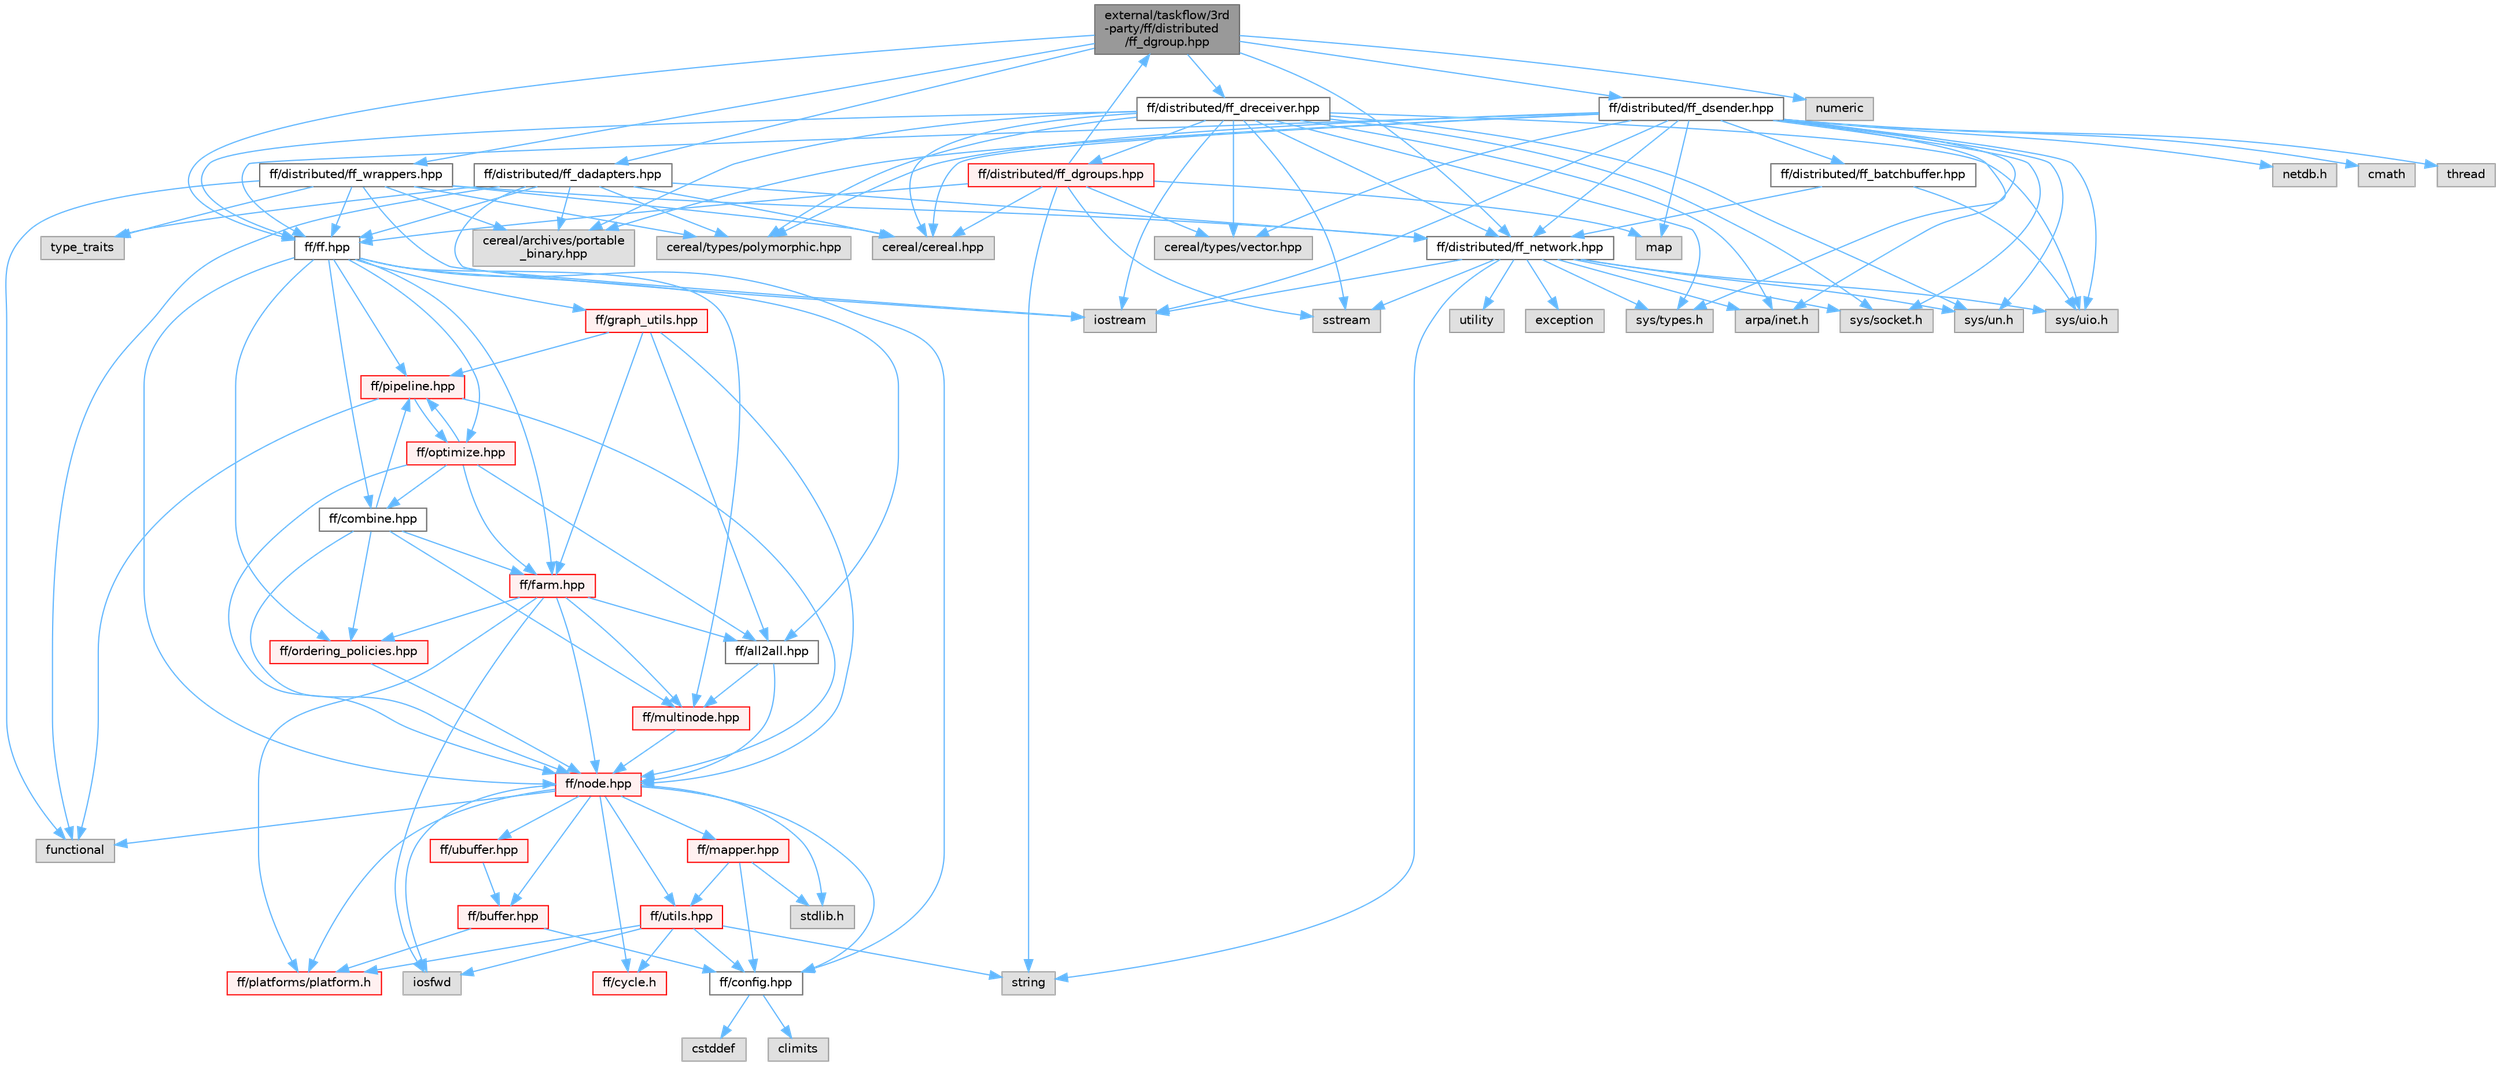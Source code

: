 digraph "external/taskflow/3rd-party/ff/distributed/ff_dgroup.hpp"
{
 // LATEX_PDF_SIZE
  bgcolor="transparent";
  edge [fontname=Helvetica,fontsize=10,labelfontname=Helvetica,labelfontsize=10];
  node [fontname=Helvetica,fontsize=10,shape=box,height=0.2,width=0.4];
  Node1 [id="Node000001",label="external/taskflow/3rd\l-party/ff/distributed\l/ff_dgroup.hpp",height=0.2,width=0.4,color="gray40", fillcolor="grey60", style="filled", fontcolor="black",tooltip=" "];
  Node1 -> Node2 [id="edge1_Node000001_Node000002",color="steelblue1",style="solid",tooltip=" "];
  Node2 [id="Node000002",label="ff/ff.hpp",height=0.2,width=0.4,color="grey40", fillcolor="white", style="filled",URL="$ff_8hpp.html",tooltip=" "];
  Node2 -> Node3 [id="edge2_Node000002_Node000003",color="steelblue1",style="solid",tooltip=" "];
  Node3 [id="Node000003",label="ff/config.hpp",height=0.2,width=0.4,color="grey40", fillcolor="white", style="filled",URL="$config_8hpp.html",tooltip=" "];
  Node3 -> Node4 [id="edge3_Node000003_Node000004",color="steelblue1",style="solid",tooltip=" "];
  Node4 [id="Node000004",label="cstddef",height=0.2,width=0.4,color="grey60", fillcolor="#E0E0E0", style="filled",tooltip=" "];
  Node3 -> Node5 [id="edge4_Node000003_Node000005",color="steelblue1",style="solid",tooltip=" "];
  Node5 [id="Node000005",label="climits",height=0.2,width=0.4,color="grey60", fillcolor="#E0E0E0", style="filled",tooltip=" "];
  Node2 -> Node6 [id="edge5_Node000002_Node000006",color="steelblue1",style="solid",tooltip=" "];
  Node6 [id="Node000006",label="ff/node.hpp",height=0.2,width=0.4,color="red", fillcolor="#FFF0F0", style="filled",URL="$node_8hpp.html",tooltip="FastFlow ff_node"];
  Node6 -> Node7 [id="edge6_Node000006_Node000007",color="steelblue1",style="solid",tooltip=" "];
  Node7 [id="Node000007",label="stdlib.h",height=0.2,width=0.4,color="grey60", fillcolor="#E0E0E0", style="filled",tooltip=" "];
  Node6 -> Node8 [id="edge7_Node000006_Node000008",color="steelblue1",style="solid",tooltip=" "];
  Node8 [id="Node000008",label="iosfwd",height=0.2,width=0.4,color="grey60", fillcolor="#E0E0E0", style="filled",tooltip=" "];
  Node6 -> Node9 [id="edge8_Node000006_Node000009",color="steelblue1",style="solid",tooltip=" "];
  Node9 [id="Node000009",label="functional",height=0.2,width=0.4,color="grey60", fillcolor="#E0E0E0", style="filled",tooltip=" "];
  Node6 -> Node10 [id="edge9_Node000006_Node000010",color="steelblue1",style="solid",tooltip=" "];
  Node10 [id="Node000010",label="ff/platforms/platform.h",height=0.2,width=0.4,color="red", fillcolor="#FFF0F0", style="filled",URL="$external_2taskflow_23rd-party_2ff_2platforms_2_platform_8h.html",tooltip=" "];
  Node6 -> Node12 [id="edge10_Node000006_Node000012",color="steelblue1",style="solid",tooltip=" "];
  Node12 [id="Node000012",label="ff/cycle.h",height=0.2,width=0.4,color="red", fillcolor="#FFF0F0", style="filled",URL="$cycle_8h.html",tooltip=" "];
  Node6 -> Node14 [id="edge11_Node000006_Node000014",color="steelblue1",style="solid",tooltip=" "];
  Node14 [id="Node000014",label="ff/utils.hpp",height=0.2,width=0.4,color="red", fillcolor="#FFF0F0", style="filled",URL="$utils_8hpp.html",tooltip="Utility functions"];
  Node14 -> Node8 [id="edge12_Node000014_Node000008",color="steelblue1",style="solid",tooltip=" "];
  Node14 -> Node3 [id="edge13_Node000014_Node000003",color="steelblue1",style="solid",tooltip=" "];
  Node14 -> Node10 [id="edge14_Node000014_Node000010",color="steelblue1",style="solid",tooltip=" "];
  Node14 -> Node20 [id="edge15_Node000014_Node000020",color="steelblue1",style="solid",tooltip=" "];
  Node20 [id="Node000020",label="string",height=0.2,width=0.4,color="grey60", fillcolor="#E0E0E0", style="filled",tooltip=" "];
  Node14 -> Node12 [id="edge16_Node000014_Node000012",color="steelblue1",style="solid",tooltip=" "];
  Node6 -> Node24 [id="edge17_Node000006_Node000024",color="steelblue1",style="solid",tooltip=" "];
  Node24 [id="Node000024",label="ff/buffer.hpp",height=0.2,width=0.4,color="red", fillcolor="#FFF0F0", style="filled",URL="$buffer_8hpp.html",tooltip="This file contains the definition of the bounded SPSC channel buffer used in FastFlow"];
  Node24 -> Node3 [id="edge18_Node000024_Node000003",color="steelblue1",style="solid",tooltip=" "];
  Node24 -> Node10 [id="edge19_Node000024_Node000010",color="steelblue1",style="solid",tooltip=" "];
  Node6 -> Node25 [id="edge20_Node000006_Node000025",color="steelblue1",style="solid",tooltip=" "];
  Node25 [id="Node000025",label="ff/ubuffer.hpp",height=0.2,width=0.4,color="red", fillcolor="#FFF0F0", style="filled",URL="$ubuffer_8hpp.html",tooltip="This file contains the definition of the unbounded SWSR circular buffer used in FastFlow"];
  Node25 -> Node24 [id="edge21_Node000025_Node000024",color="steelblue1",style="solid",tooltip=" "];
  Node6 -> Node29 [id="edge22_Node000006_Node000029",color="steelblue1",style="solid",tooltip=" "];
  Node29 [id="Node000029",label="ff/mapper.hpp",height=0.2,width=0.4,color="red", fillcolor="#FFF0F0", style="filled",URL="$mapper_8hpp.html",tooltip="This file contains the thread mapper definition used in FastFlow"];
  Node29 -> Node7 [id="edge23_Node000029_Node000007",color="steelblue1",style="solid",tooltip=" "];
  Node29 -> Node3 [id="edge24_Node000029_Node000003",color="steelblue1",style="solid",tooltip=" "];
  Node29 -> Node14 [id="edge25_Node000029_Node000014",color="steelblue1",style="solid",tooltip=" "];
  Node6 -> Node3 [id="edge26_Node000006_Node000003",color="steelblue1",style="solid",tooltip=" "];
  Node2 -> Node39 [id="edge27_Node000002_Node000039",color="steelblue1",style="solid",tooltip=" "];
  Node39 [id="Node000039",label="ff/multinode.hpp",height=0.2,width=0.4,color="red", fillcolor="#FFF0F0", style="filled",URL="$multinode_8hpp.html",tooltip="FastFlow ff_minode ff_monode and typed versions."];
  Node39 -> Node6 [id="edge28_Node000039_Node000006",color="steelblue1",style="solid",tooltip=" "];
  Node2 -> Node43 [id="edge29_Node000002_Node000043",color="steelblue1",style="solid",tooltip=" "];
  Node43 [id="Node000043",label="ff/pipeline.hpp",height=0.2,width=0.4,color="red", fillcolor="#FFF0F0", style="filled",URL="$3rd-party_2ff_2pipeline_8hpp.html",tooltip="This file implements the pipeline skeleton, both in the high-level pattern syntax (ff::ff_pipe) and l..."];
  Node43 -> Node9 [id="edge30_Node000043_Node000009",color="steelblue1",style="solid",tooltip=" "];
  Node43 -> Node6 [id="edge31_Node000043_Node000006",color="steelblue1",style="solid",tooltip=" "];
  Node43 -> Node45 [id="edge32_Node000043_Node000045",color="steelblue1",style="solid",tooltip=" "];
  Node45 [id="Node000045",label="ff/optimize.hpp",height=0.2,width=0.4,color="red", fillcolor="#FFF0F0", style="filled",URL="$optimize_8hpp.html",tooltip="FastFlow optimization heuristics"];
  Node45 -> Node6 [id="edge33_Node000045_Node000006",color="steelblue1",style="solid",tooltip=" "];
  Node45 -> Node43 [id="edge34_Node000045_Node000043",color="steelblue1",style="solid",tooltip=" "];
  Node45 -> Node46 [id="edge35_Node000045_Node000046",color="steelblue1",style="solid",tooltip=" "];
  Node46 [id="Node000046",label="ff/farm.hpp",height=0.2,width=0.4,color="red", fillcolor="#FFF0F0", style="filled",URL="$farm_8hpp.html",tooltip="Farm pattern"];
  Node46 -> Node8 [id="edge36_Node000046_Node000008",color="steelblue1",style="solid",tooltip=" "];
  Node46 -> Node10 [id="edge37_Node000046_Node000010",color="steelblue1",style="solid",tooltip=" "];
  Node46 -> Node6 [id="edge38_Node000046_Node000006",color="steelblue1",style="solid",tooltip=" "];
  Node46 -> Node39 [id="edge39_Node000046_Node000039",color="steelblue1",style="solid",tooltip=" "];
  Node46 -> Node47 [id="edge40_Node000046_Node000047",color="steelblue1",style="solid",tooltip=" "];
  Node47 [id="Node000047",label="ff/ordering_policies.hpp",height=0.2,width=0.4,color="red", fillcolor="#FFF0F0", style="filled",URL="$ordering__policies_8hpp.html",tooltip=" "];
  Node47 -> Node6 [id="edge41_Node000047_Node000006",color="steelblue1",style="solid",tooltip=" "];
  Node46 -> Node49 [id="edge42_Node000046_Node000049",color="steelblue1",style="solid",tooltip=" "];
  Node49 [id="Node000049",label="ff/all2all.hpp",height=0.2,width=0.4,color="grey40", fillcolor="white", style="filled",URL="$all2all_8hpp.html",tooltip="FastFlow all-2-all building block"];
  Node49 -> Node6 [id="edge43_Node000049_Node000006",color="steelblue1",style="solid",tooltip=" "];
  Node49 -> Node39 [id="edge44_Node000049_Node000039",color="steelblue1",style="solid",tooltip=" "];
  Node45 -> Node49 [id="edge45_Node000045_Node000049",color="steelblue1",style="solid",tooltip=" "];
  Node45 -> Node50 [id="edge46_Node000045_Node000050",color="steelblue1",style="solid",tooltip=" "];
  Node50 [id="Node000050",label="ff/combine.hpp",height=0.2,width=0.4,color="grey40", fillcolor="white", style="filled",URL="$combine_8hpp.html",tooltip="FastFlow composition building block"];
  Node50 -> Node6 [id="edge47_Node000050_Node000006",color="steelblue1",style="solid",tooltip=" "];
  Node50 -> Node39 [id="edge48_Node000050_Node000039",color="steelblue1",style="solid",tooltip=" "];
  Node50 -> Node43 [id="edge49_Node000050_Node000043",color="steelblue1",style="solid",tooltip=" "];
  Node50 -> Node47 [id="edge50_Node000050_Node000047",color="steelblue1",style="solid",tooltip=" "];
  Node50 -> Node46 [id="edge51_Node000050_Node000046",color="steelblue1",style="solid",tooltip=" "];
  Node2 -> Node46 [id="edge52_Node000002_Node000046",color="steelblue1",style="solid",tooltip=" "];
  Node2 -> Node49 [id="edge53_Node000002_Node000049",color="steelblue1",style="solid",tooltip=" "];
  Node2 -> Node50 [id="edge54_Node000002_Node000050",color="steelblue1",style="solid",tooltip=" "];
  Node2 -> Node45 [id="edge55_Node000002_Node000045",color="steelblue1",style="solid",tooltip=" "];
  Node2 -> Node47 [id="edge56_Node000002_Node000047",color="steelblue1",style="solid",tooltip=" "];
  Node2 -> Node51 [id="edge57_Node000002_Node000051",color="steelblue1",style="solid",tooltip=" "];
  Node51 [id="Node000051",label="ff/graph_utils.hpp",height=0.2,width=0.4,color="red", fillcolor="#FFF0F0", style="filled",URL="$graph__utils_8hpp.html",tooltip="Utility functions for manipulating the concurrency graph"];
  Node51 -> Node6 [id="edge58_Node000051_Node000006",color="steelblue1",style="solid",tooltip=" "];
  Node51 -> Node46 [id="edge59_Node000051_Node000046",color="steelblue1",style="solid",tooltip=" "];
  Node51 -> Node49 [id="edge60_Node000051_Node000049",color="steelblue1",style="solid",tooltip=" "];
  Node51 -> Node43 [id="edge61_Node000051_Node000043",color="steelblue1",style="solid",tooltip=" "];
  Node1 -> Node52 [id="edge62_Node000001_Node000052",color="steelblue1",style="solid",tooltip=" "];
  Node52 [id="Node000052",label="ff/distributed/ff_network.hpp",height=0.2,width=0.4,color="grey40", fillcolor="white", style="filled",URL="$ff__network_8hpp.html",tooltip=" "];
  Node52 -> Node53 [id="edge63_Node000052_Node000053",color="steelblue1",style="solid",tooltip=" "];
  Node53 [id="Node000053",label="sstream",height=0.2,width=0.4,color="grey60", fillcolor="#E0E0E0", style="filled",tooltip=" "];
  Node52 -> Node54 [id="edge64_Node000052_Node000054",color="steelblue1",style="solid",tooltip=" "];
  Node54 [id="Node000054",label="iostream",height=0.2,width=0.4,color="grey60", fillcolor="#E0E0E0", style="filled",tooltip=" "];
  Node52 -> Node55 [id="edge65_Node000052_Node000055",color="steelblue1",style="solid",tooltip=" "];
  Node55 [id="Node000055",label="exception",height=0.2,width=0.4,color="grey60", fillcolor="#E0E0E0", style="filled",tooltip=" "];
  Node52 -> Node20 [id="edge66_Node000052_Node000020",color="steelblue1",style="solid",tooltip=" "];
  Node52 -> Node56 [id="edge67_Node000052_Node000056",color="steelblue1",style="solid",tooltip=" "];
  Node56 [id="Node000056",label="utility",height=0.2,width=0.4,color="grey60", fillcolor="#E0E0E0", style="filled",tooltip=" "];
  Node52 -> Node57 [id="edge68_Node000052_Node000057",color="steelblue1",style="solid",tooltip=" "];
  Node57 [id="Node000057",label="sys/socket.h",height=0.2,width=0.4,color="grey60", fillcolor="#E0E0E0", style="filled",tooltip=" "];
  Node52 -> Node58 [id="edge69_Node000052_Node000058",color="steelblue1",style="solid",tooltip=" "];
  Node58 [id="Node000058",label="sys/un.h",height=0.2,width=0.4,color="grey60", fillcolor="#E0E0E0", style="filled",tooltip=" "];
  Node52 -> Node59 [id="edge70_Node000052_Node000059",color="steelblue1",style="solid",tooltip=" "];
  Node59 [id="Node000059",label="sys/types.h",height=0.2,width=0.4,color="grey60", fillcolor="#E0E0E0", style="filled",tooltip=" "];
  Node52 -> Node60 [id="edge71_Node000052_Node000060",color="steelblue1",style="solid",tooltip=" "];
  Node60 [id="Node000060",label="sys/uio.h",height=0.2,width=0.4,color="grey60", fillcolor="#E0E0E0", style="filled",tooltip=" "];
  Node52 -> Node61 [id="edge72_Node000052_Node000061",color="steelblue1",style="solid",tooltip=" "];
  Node61 [id="Node000061",label="arpa/inet.h",height=0.2,width=0.4,color="grey60", fillcolor="#E0E0E0", style="filled",tooltip=" "];
  Node1 -> Node62 [id="edge73_Node000001_Node000062",color="steelblue1",style="solid",tooltip=" "];
  Node62 [id="Node000062",label="ff/distributed/ff_wrappers.hpp",height=0.2,width=0.4,color="grey40", fillcolor="white", style="filled",URL="$ff__wrappers_8hpp.html",tooltip=" "];
  Node62 -> Node54 [id="edge74_Node000062_Node000054",color="steelblue1",style="solid",tooltip=" "];
  Node62 -> Node63 [id="edge75_Node000062_Node000063",color="steelblue1",style="solid",tooltip=" "];
  Node63 [id="Node000063",label="type_traits",height=0.2,width=0.4,color="grey60", fillcolor="#E0E0E0", style="filled",tooltip=" "];
  Node62 -> Node9 [id="edge76_Node000062_Node000009",color="steelblue1",style="solid",tooltip=" "];
  Node62 -> Node2 [id="edge77_Node000062_Node000002",color="steelblue1",style="solid",tooltip=" "];
  Node62 -> Node52 [id="edge78_Node000062_Node000052",color="steelblue1",style="solid",tooltip=" "];
  Node62 -> Node64 [id="edge79_Node000062_Node000064",color="steelblue1",style="solid",tooltip=" "];
  Node64 [id="Node000064",label="cereal/cereal.hpp",height=0.2,width=0.4,color="grey60", fillcolor="#E0E0E0", style="filled",tooltip=" "];
  Node62 -> Node65 [id="edge80_Node000062_Node000065",color="steelblue1",style="solid",tooltip=" "];
  Node65 [id="Node000065",label="cereal/types/polymorphic.hpp",height=0.2,width=0.4,color="grey60", fillcolor="#E0E0E0", style="filled",tooltip=" "];
  Node62 -> Node66 [id="edge81_Node000062_Node000066",color="steelblue1",style="solid",tooltip=" "];
  Node66 [id="Node000066",label="cereal/archives/portable\l_binary.hpp",height=0.2,width=0.4,color="grey60", fillcolor="#E0E0E0", style="filled",tooltip=" "];
  Node1 -> Node67 [id="edge82_Node000001_Node000067",color="steelblue1",style="solid",tooltip=" "];
  Node67 [id="Node000067",label="ff/distributed/ff_dreceiver.hpp",height=0.2,width=0.4,color="grey40", fillcolor="white", style="filled",URL="$ff__dreceiver_8hpp.html",tooltip=" "];
  Node67 -> Node54 [id="edge83_Node000067_Node000054",color="steelblue1",style="solid",tooltip=" "];
  Node67 -> Node53 [id="edge84_Node000067_Node000053",color="steelblue1",style="solid",tooltip=" "];
  Node67 -> Node2 [id="edge85_Node000067_Node000002",color="steelblue1",style="solid",tooltip=" "];
  Node67 -> Node52 [id="edge86_Node000067_Node000052",color="steelblue1",style="solid",tooltip=" "];
  Node67 -> Node68 [id="edge87_Node000067_Node000068",color="steelblue1",style="solid",tooltip=" "];
  Node68 [id="Node000068",label="ff/distributed/ff_dgroups.hpp",height=0.2,width=0.4,color="red", fillcolor="#FFF0F0", style="filled",URL="$ff__dgroups_8hpp.html",tooltip=" "];
  Node68 -> Node20 [id="edge88_Node000068_Node000020",color="steelblue1",style="solid",tooltip=" "];
  Node68 -> Node71 [id="edge89_Node000068_Node000071",color="steelblue1",style="solid",tooltip=" "];
  Node71 [id="Node000071",label="map",height=0.2,width=0.4,color="grey60", fillcolor="#E0E0E0", style="filled",tooltip=" "];
  Node68 -> Node53 [id="edge90_Node000068_Node000053",color="steelblue1",style="solid",tooltip=" "];
  Node68 -> Node2 [id="edge91_Node000068_Node000002",color="steelblue1",style="solid",tooltip=" "];
  Node68 -> Node1 [id="edge92_Node000068_Node000001",color="steelblue1",style="solid",tooltip=" "];
  Node68 -> Node64 [id="edge93_Node000068_Node000064",color="steelblue1",style="solid",tooltip=" "];
  Node68 -> Node79 [id="edge94_Node000068_Node000079",color="steelblue1",style="solid",tooltip=" "];
  Node79 [id="Node000079",label="cereal/types/vector.hpp",height=0.2,width=0.4,color="grey60", fillcolor="#E0E0E0", style="filled",tooltip=" "];
  Node67 -> Node57 [id="edge95_Node000067_Node000057",color="steelblue1",style="solid",tooltip=" "];
  Node67 -> Node58 [id="edge96_Node000067_Node000058",color="steelblue1",style="solid",tooltip=" "];
  Node67 -> Node59 [id="edge97_Node000067_Node000059",color="steelblue1",style="solid",tooltip=" "];
  Node67 -> Node60 [id="edge98_Node000067_Node000060",color="steelblue1",style="solid",tooltip=" "];
  Node67 -> Node61 [id="edge99_Node000067_Node000061",color="steelblue1",style="solid",tooltip=" "];
  Node67 -> Node64 [id="edge100_Node000067_Node000064",color="steelblue1",style="solid",tooltip=" "];
  Node67 -> Node66 [id="edge101_Node000067_Node000066",color="steelblue1",style="solid",tooltip=" "];
  Node67 -> Node79 [id="edge102_Node000067_Node000079",color="steelblue1",style="solid",tooltip=" "];
  Node67 -> Node65 [id="edge103_Node000067_Node000065",color="steelblue1",style="solid",tooltip=" "];
  Node1 -> Node80 [id="edge104_Node000001_Node000080",color="steelblue1",style="solid",tooltip=" "];
  Node80 [id="Node000080",label="ff/distributed/ff_dsender.hpp",height=0.2,width=0.4,color="grey40", fillcolor="white", style="filled",URL="$ff__dsender_8hpp.html",tooltip=" "];
  Node80 -> Node54 [id="edge105_Node000080_Node000054",color="steelblue1",style="solid",tooltip=" "];
  Node80 -> Node71 [id="edge106_Node000080_Node000071",color="steelblue1",style="solid",tooltip=" "];
  Node80 -> Node2 [id="edge107_Node000080_Node000002",color="steelblue1",style="solid",tooltip=" "];
  Node80 -> Node52 [id="edge108_Node000080_Node000052",color="steelblue1",style="solid",tooltip=" "];
  Node80 -> Node81 [id="edge109_Node000080_Node000081",color="steelblue1",style="solid",tooltip=" "];
  Node81 [id="Node000081",label="ff/distributed/ff_batchbuffer.hpp",height=0.2,width=0.4,color="grey40", fillcolor="white", style="filled",URL="$ff__batchbuffer_8hpp.html",tooltip=" "];
  Node81 -> Node52 [id="edge110_Node000081_Node000052",color="steelblue1",style="solid",tooltip=" "];
  Node81 -> Node60 [id="edge111_Node000081_Node000060",color="steelblue1",style="solid",tooltip=" "];
  Node80 -> Node57 [id="edge112_Node000080_Node000057",color="steelblue1",style="solid",tooltip=" "];
  Node80 -> Node58 [id="edge113_Node000080_Node000058",color="steelblue1",style="solid",tooltip=" "];
  Node80 -> Node60 [id="edge114_Node000080_Node000060",color="steelblue1",style="solid",tooltip=" "];
  Node80 -> Node61 [id="edge115_Node000080_Node000061",color="steelblue1",style="solid",tooltip=" "];
  Node80 -> Node59 [id="edge116_Node000080_Node000059",color="steelblue1",style="solid",tooltip=" "];
  Node80 -> Node82 [id="edge117_Node000080_Node000082",color="steelblue1",style="solid",tooltip=" "];
  Node82 [id="Node000082",label="netdb.h",height=0.2,width=0.4,color="grey60", fillcolor="#E0E0E0", style="filled",tooltip=" "];
  Node80 -> Node83 [id="edge118_Node000080_Node000083",color="steelblue1",style="solid",tooltip=" "];
  Node83 [id="Node000083",label="cmath",height=0.2,width=0.4,color="grey60", fillcolor="#E0E0E0", style="filled",tooltip=" "];
  Node80 -> Node84 [id="edge119_Node000080_Node000084",color="steelblue1",style="solid",tooltip=" "];
  Node84 [id="Node000084",label="thread",height=0.2,width=0.4,color="grey60", fillcolor="#E0E0E0", style="filled",tooltip=" "];
  Node80 -> Node64 [id="edge120_Node000080_Node000064",color="steelblue1",style="solid",tooltip=" "];
  Node80 -> Node66 [id="edge121_Node000080_Node000066",color="steelblue1",style="solid",tooltip=" "];
  Node80 -> Node79 [id="edge122_Node000080_Node000079",color="steelblue1",style="solid",tooltip=" "];
  Node80 -> Node65 [id="edge123_Node000080_Node000065",color="steelblue1",style="solid",tooltip=" "];
  Node1 -> Node85 [id="edge124_Node000001_Node000085",color="steelblue1",style="solid",tooltip=" "];
  Node85 [id="Node000085",label="ff/distributed/ff_dadapters.hpp",height=0.2,width=0.4,color="grey40", fillcolor="white", style="filled",URL="$ff__dadapters_8hpp.html",tooltip=" "];
  Node85 -> Node54 [id="edge125_Node000085_Node000054",color="steelblue1",style="solid",tooltip=" "];
  Node85 -> Node63 [id="edge126_Node000085_Node000063",color="steelblue1",style="solid",tooltip=" "];
  Node85 -> Node9 [id="edge127_Node000085_Node000009",color="steelblue1",style="solid",tooltip=" "];
  Node85 -> Node2 [id="edge128_Node000085_Node000002",color="steelblue1",style="solid",tooltip=" "];
  Node85 -> Node52 [id="edge129_Node000085_Node000052",color="steelblue1",style="solid",tooltip=" "];
  Node85 -> Node64 [id="edge130_Node000085_Node000064",color="steelblue1",style="solid",tooltip=" "];
  Node85 -> Node65 [id="edge131_Node000085_Node000065",color="steelblue1",style="solid",tooltip=" "];
  Node85 -> Node66 [id="edge132_Node000085_Node000066",color="steelblue1",style="solid",tooltip=" "];
  Node1 -> Node76 [id="edge133_Node000001_Node000076",color="steelblue1",style="solid",tooltip=" "];
  Node76 [id="Node000076",label="numeric",height=0.2,width=0.4,color="grey60", fillcolor="#E0E0E0", style="filled",tooltip=" "];
}
